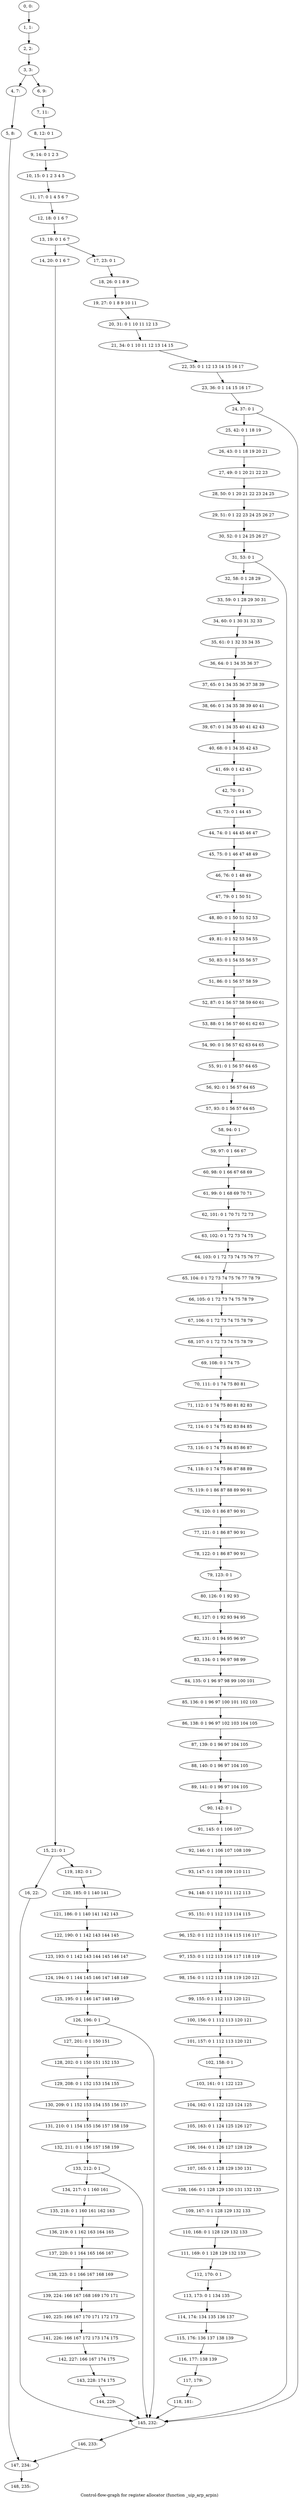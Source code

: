 digraph G {
graph [label="Control-flow-graph for register allocator (function _uip_arp_arpin)"]
0[label="0, 0: "];
1[label="1, 1: "];
2[label="2, 2: "];
3[label="3, 3: "];
4[label="4, 7: "];
5[label="5, 8: "];
6[label="6, 9: "];
7[label="7, 11: "];
8[label="8, 12: 0 1 "];
9[label="9, 14: 0 1 2 3 "];
10[label="10, 15: 0 1 2 3 4 5 "];
11[label="11, 17: 0 1 4 5 6 7 "];
12[label="12, 18: 0 1 6 7 "];
13[label="13, 19: 0 1 6 7 "];
14[label="14, 20: 0 1 6 7 "];
15[label="15, 21: 0 1 "];
16[label="16, 22: "];
17[label="17, 23: 0 1 "];
18[label="18, 26: 0 1 8 9 "];
19[label="19, 27: 0 1 8 9 10 11 "];
20[label="20, 31: 0 1 10 11 12 13 "];
21[label="21, 34: 0 1 10 11 12 13 14 15 "];
22[label="22, 35: 0 1 12 13 14 15 16 17 "];
23[label="23, 36: 0 1 14 15 16 17 "];
24[label="24, 37: 0 1 "];
25[label="25, 42: 0 1 18 19 "];
26[label="26, 43: 0 1 18 19 20 21 "];
27[label="27, 49: 0 1 20 21 22 23 "];
28[label="28, 50: 0 1 20 21 22 23 24 25 "];
29[label="29, 51: 0 1 22 23 24 25 26 27 "];
30[label="30, 52: 0 1 24 25 26 27 "];
31[label="31, 53: 0 1 "];
32[label="32, 58: 0 1 28 29 "];
33[label="33, 59: 0 1 28 29 30 31 "];
34[label="34, 60: 0 1 30 31 32 33 "];
35[label="35, 61: 0 1 32 33 34 35 "];
36[label="36, 64: 0 1 34 35 36 37 "];
37[label="37, 65: 0 1 34 35 36 37 38 39 "];
38[label="38, 66: 0 1 34 35 38 39 40 41 "];
39[label="39, 67: 0 1 34 35 40 41 42 43 "];
40[label="40, 68: 0 1 34 35 42 43 "];
41[label="41, 69: 0 1 42 43 "];
42[label="42, 70: 0 1 "];
43[label="43, 73: 0 1 44 45 "];
44[label="44, 74: 0 1 44 45 46 47 "];
45[label="45, 75: 0 1 46 47 48 49 "];
46[label="46, 76: 0 1 48 49 "];
47[label="47, 79: 0 1 50 51 "];
48[label="48, 80: 0 1 50 51 52 53 "];
49[label="49, 81: 0 1 52 53 54 55 "];
50[label="50, 83: 0 1 54 55 56 57 "];
51[label="51, 86: 0 1 56 57 58 59 "];
52[label="52, 87: 0 1 56 57 58 59 60 61 "];
53[label="53, 88: 0 1 56 57 60 61 62 63 "];
54[label="54, 90: 0 1 56 57 62 63 64 65 "];
55[label="55, 91: 0 1 56 57 64 65 "];
56[label="56, 92: 0 1 56 57 64 65 "];
57[label="57, 93: 0 1 56 57 64 65 "];
58[label="58, 94: 0 1 "];
59[label="59, 97: 0 1 66 67 "];
60[label="60, 98: 0 1 66 67 68 69 "];
61[label="61, 99: 0 1 68 69 70 71 "];
62[label="62, 101: 0 1 70 71 72 73 "];
63[label="63, 102: 0 1 72 73 74 75 "];
64[label="64, 103: 0 1 72 73 74 75 76 77 "];
65[label="65, 104: 0 1 72 73 74 75 76 77 78 79 "];
66[label="66, 105: 0 1 72 73 74 75 78 79 "];
67[label="67, 106: 0 1 72 73 74 75 78 79 "];
68[label="68, 107: 0 1 72 73 74 75 78 79 "];
69[label="69, 108: 0 1 74 75 "];
70[label="70, 111: 0 1 74 75 80 81 "];
71[label="71, 112: 0 1 74 75 80 81 82 83 "];
72[label="72, 114: 0 1 74 75 82 83 84 85 "];
73[label="73, 116: 0 1 74 75 84 85 86 87 "];
74[label="74, 118: 0 1 74 75 86 87 88 89 "];
75[label="75, 119: 0 1 86 87 88 89 90 91 "];
76[label="76, 120: 0 1 86 87 90 91 "];
77[label="77, 121: 0 1 86 87 90 91 "];
78[label="78, 122: 0 1 86 87 90 91 "];
79[label="79, 123: 0 1 "];
80[label="80, 126: 0 1 92 93 "];
81[label="81, 127: 0 1 92 93 94 95 "];
82[label="82, 131: 0 1 94 95 96 97 "];
83[label="83, 134: 0 1 96 97 98 99 "];
84[label="84, 135: 0 1 96 97 98 99 100 101 "];
85[label="85, 136: 0 1 96 97 100 101 102 103 "];
86[label="86, 138: 0 1 96 97 102 103 104 105 "];
87[label="87, 139: 0 1 96 97 104 105 "];
88[label="88, 140: 0 1 96 97 104 105 "];
89[label="89, 141: 0 1 96 97 104 105 "];
90[label="90, 142: 0 1 "];
91[label="91, 145: 0 1 106 107 "];
92[label="92, 146: 0 1 106 107 108 109 "];
93[label="93, 147: 0 1 108 109 110 111 "];
94[label="94, 148: 0 1 110 111 112 113 "];
95[label="95, 151: 0 1 112 113 114 115 "];
96[label="96, 152: 0 1 112 113 114 115 116 117 "];
97[label="97, 153: 0 1 112 113 116 117 118 119 "];
98[label="98, 154: 0 1 112 113 118 119 120 121 "];
99[label="99, 155: 0 1 112 113 120 121 "];
100[label="100, 156: 0 1 112 113 120 121 "];
101[label="101, 157: 0 1 112 113 120 121 "];
102[label="102, 158: 0 1 "];
103[label="103, 161: 0 1 122 123 "];
104[label="104, 162: 0 1 122 123 124 125 "];
105[label="105, 163: 0 1 124 125 126 127 "];
106[label="106, 164: 0 1 126 127 128 129 "];
107[label="107, 165: 0 1 128 129 130 131 "];
108[label="108, 166: 0 1 128 129 130 131 132 133 "];
109[label="109, 167: 0 1 128 129 132 133 "];
110[label="110, 168: 0 1 128 129 132 133 "];
111[label="111, 169: 0 1 128 129 132 133 "];
112[label="112, 170: 0 1 "];
113[label="113, 173: 0 1 134 135 "];
114[label="114, 174: 134 135 136 137 "];
115[label="115, 176: 136 137 138 139 "];
116[label="116, 177: 138 139 "];
117[label="117, 179: "];
118[label="118, 181: "];
119[label="119, 182: 0 1 "];
120[label="120, 185: 0 1 140 141 "];
121[label="121, 186: 0 1 140 141 142 143 "];
122[label="122, 190: 0 1 142 143 144 145 "];
123[label="123, 193: 0 1 142 143 144 145 146 147 "];
124[label="124, 194: 0 1 144 145 146 147 148 149 "];
125[label="125, 195: 0 1 146 147 148 149 "];
126[label="126, 196: 0 1 "];
127[label="127, 201: 0 1 150 151 "];
128[label="128, 202: 0 1 150 151 152 153 "];
129[label="129, 208: 0 1 152 153 154 155 "];
130[label="130, 209: 0 1 152 153 154 155 156 157 "];
131[label="131, 210: 0 1 154 155 156 157 158 159 "];
132[label="132, 211: 0 1 156 157 158 159 "];
133[label="133, 212: 0 1 "];
134[label="134, 217: 0 1 160 161 "];
135[label="135, 218: 0 1 160 161 162 163 "];
136[label="136, 219: 0 1 162 163 164 165 "];
137[label="137, 220: 0 1 164 165 166 167 "];
138[label="138, 223: 0 1 166 167 168 169 "];
139[label="139, 224: 166 167 168 169 170 171 "];
140[label="140, 225: 166 167 170 171 172 173 "];
141[label="141, 226: 166 167 172 173 174 175 "];
142[label="142, 227: 166 167 174 175 "];
143[label="143, 228: 174 175 "];
144[label="144, 229: "];
145[label="145, 232: "];
146[label="146, 233: "];
147[label="147, 234: "];
148[label="148, 235: "];
0->1 ;
1->2 ;
2->3 ;
3->4 ;
3->6 ;
4->5 ;
5->147 ;
6->7 ;
7->8 ;
8->9 ;
9->10 ;
10->11 ;
11->12 ;
12->13 ;
13->14 ;
13->17 ;
14->15 ;
15->16 ;
15->119 ;
16->145 ;
17->18 ;
18->19 ;
19->20 ;
20->21 ;
21->22 ;
22->23 ;
23->24 ;
24->25 ;
24->145 ;
25->26 ;
26->27 ;
27->28 ;
28->29 ;
29->30 ;
30->31 ;
31->32 ;
31->145 ;
32->33 ;
33->34 ;
34->35 ;
35->36 ;
36->37 ;
37->38 ;
38->39 ;
39->40 ;
40->41 ;
41->42 ;
42->43 ;
43->44 ;
44->45 ;
45->46 ;
46->47 ;
47->48 ;
48->49 ;
49->50 ;
50->51 ;
51->52 ;
52->53 ;
53->54 ;
54->55 ;
55->56 ;
56->57 ;
57->58 ;
58->59 ;
59->60 ;
60->61 ;
61->62 ;
62->63 ;
63->64 ;
64->65 ;
65->66 ;
66->67 ;
67->68 ;
68->69 ;
69->70 ;
70->71 ;
71->72 ;
72->73 ;
73->74 ;
74->75 ;
75->76 ;
76->77 ;
77->78 ;
78->79 ;
79->80 ;
80->81 ;
81->82 ;
82->83 ;
83->84 ;
84->85 ;
85->86 ;
86->87 ;
87->88 ;
88->89 ;
89->90 ;
90->91 ;
91->92 ;
92->93 ;
93->94 ;
94->95 ;
95->96 ;
96->97 ;
97->98 ;
98->99 ;
99->100 ;
100->101 ;
101->102 ;
102->103 ;
103->104 ;
104->105 ;
105->106 ;
106->107 ;
107->108 ;
108->109 ;
109->110 ;
110->111 ;
111->112 ;
112->113 ;
113->114 ;
114->115 ;
115->116 ;
116->117 ;
117->118 ;
118->145 ;
119->120 ;
120->121 ;
121->122 ;
122->123 ;
123->124 ;
124->125 ;
125->126 ;
126->127 ;
126->145 ;
127->128 ;
128->129 ;
129->130 ;
130->131 ;
131->132 ;
132->133 ;
133->134 ;
133->145 ;
134->135 ;
135->136 ;
136->137 ;
137->138 ;
138->139 ;
139->140 ;
140->141 ;
141->142 ;
142->143 ;
143->144 ;
144->145 ;
145->146 ;
146->147 ;
147->148 ;
}
